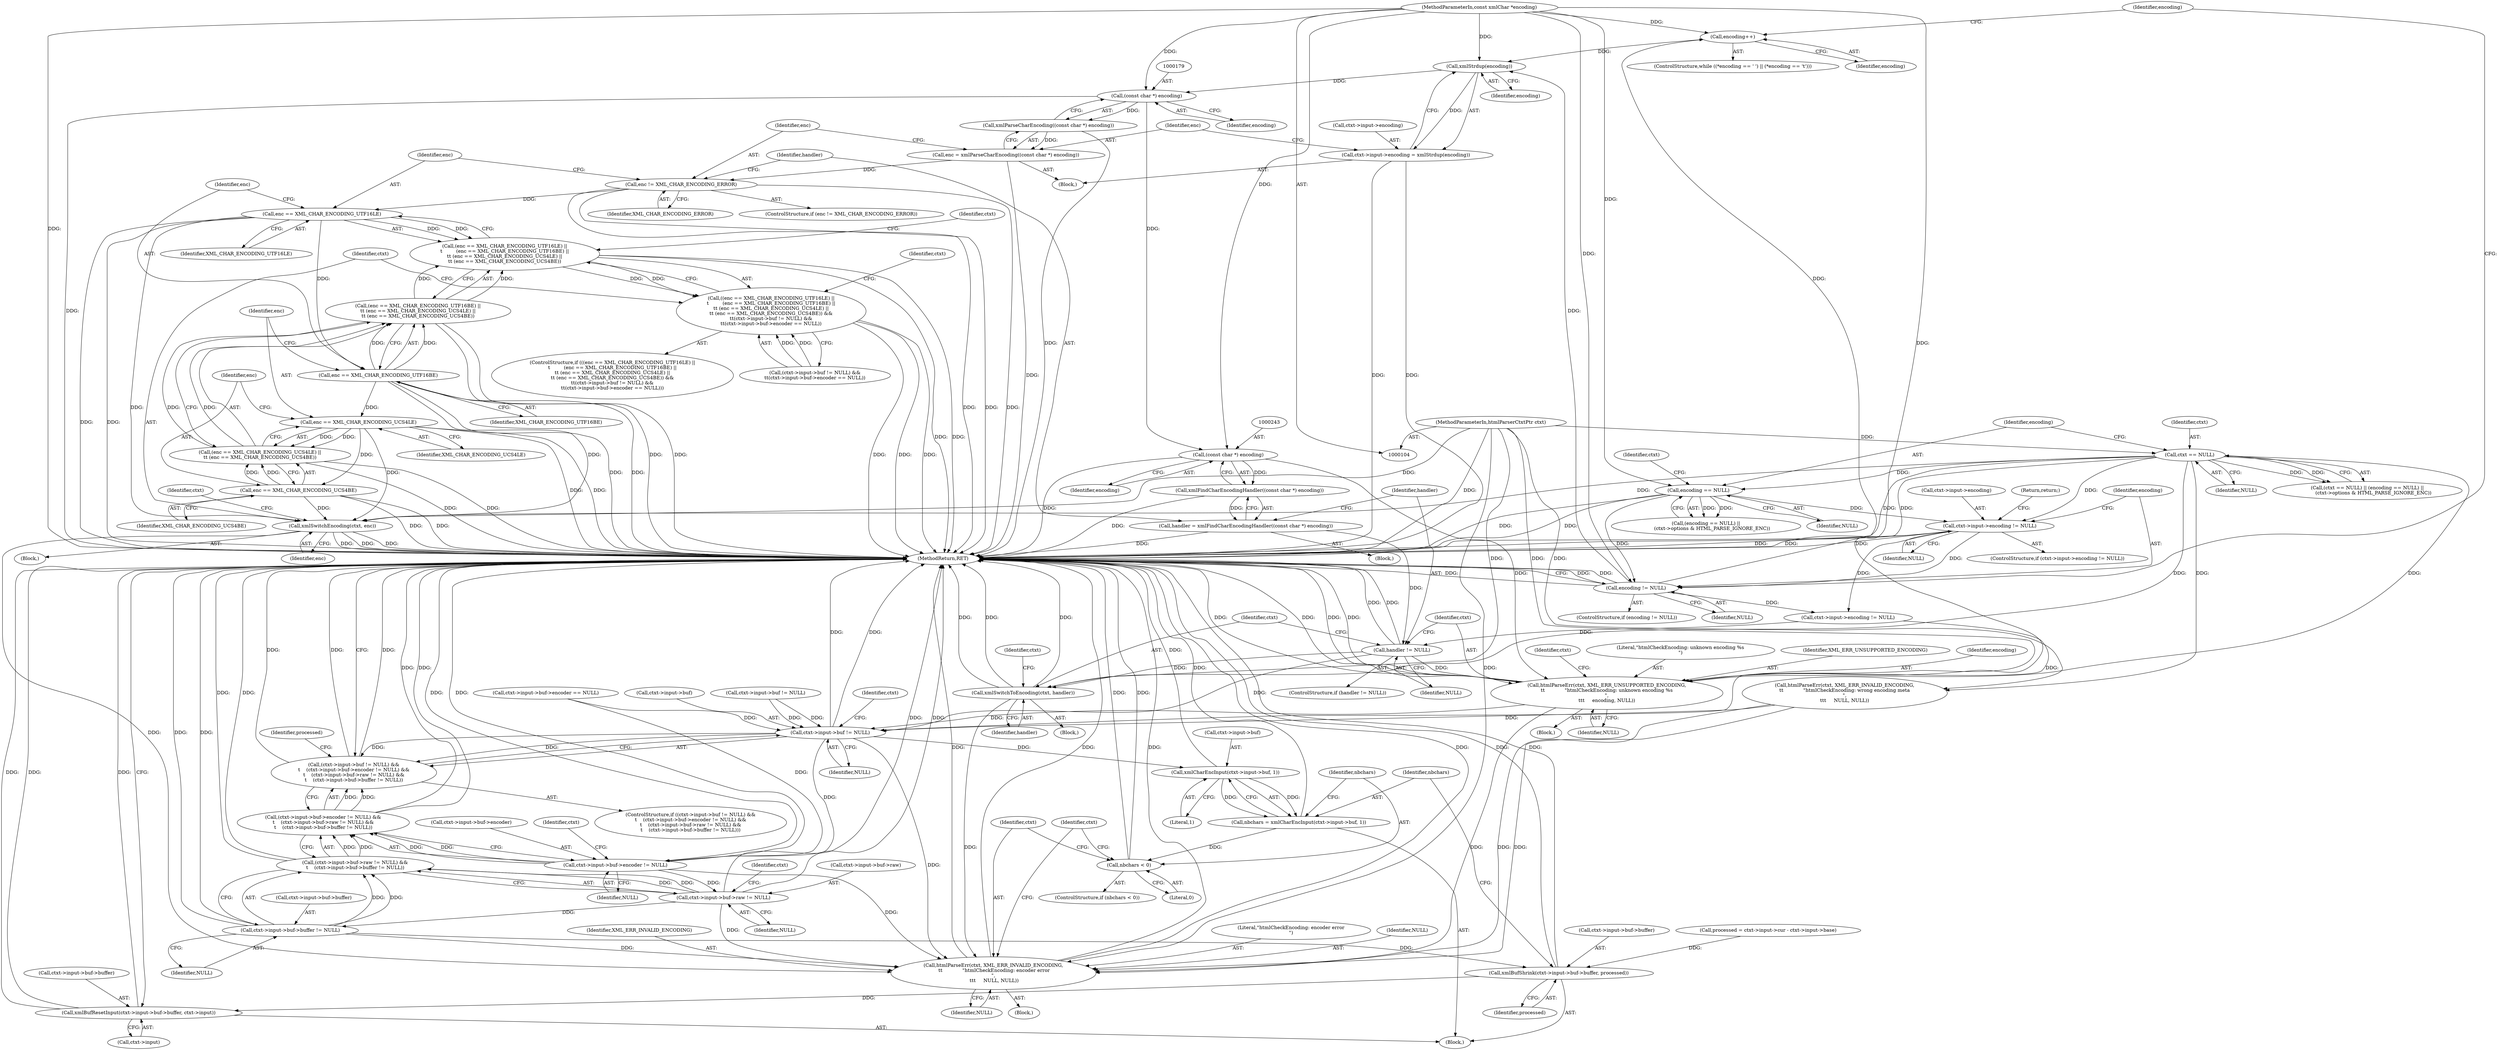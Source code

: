 digraph "1_Chrome_ee86799b2b90cd65e31a42e65fef44c58691285d@pointer" {
"1000149" [label="(Call,encoding++)"];
"1000133" [label="(Call,encoding != NULL)"];
"1000114" [label="(Call,encoding == NULL)"];
"1000106" [label="(MethodParameterIn,const xmlChar *encoding)"];
"1000110" [label="(Call,ctxt == NULL)"];
"1000105" [label="(MethodParameterIn,htmlParserCtxtPtr ctxt)"];
"1000124" [label="(Call,ctxt->input->encoding != NULL)"];
"1000173" [label="(Call,xmlStrdup(encoding))"];
"1000167" [label="(Call,ctxt->input->encoding = xmlStrdup(encoding))"];
"1000178" [label="(Call,(const char *) encoding)"];
"1000177" [label="(Call,xmlParseCharEncoding((const char *) encoding))"];
"1000175" [label="(Call,enc = xmlParseCharEncoding((const char *) encoding))"];
"1000182" [label="(Call,enc != XML_CHAR_ENCODING_ERROR)"];
"1000189" [label="(Call,enc == XML_CHAR_ENCODING_UTF16LE)"];
"1000188" [label="(Call,(enc == XML_CHAR_ENCODING_UTF16LE) ||\n\t         (enc == XML_CHAR_ENCODING_UTF16BE) ||\n\t\t (enc == XML_CHAR_ENCODING_UCS4LE) ||\n\t\t (enc == XML_CHAR_ENCODING_UCS4BE))"];
"1000187" [label="(Call,((enc == XML_CHAR_ENCODING_UTF16LE) ||\n\t         (enc == XML_CHAR_ENCODING_UTF16BE) ||\n\t\t (enc == XML_CHAR_ENCODING_UCS4LE) ||\n\t\t (enc == XML_CHAR_ENCODING_UCS4BE)) &&\n\t\t(ctxt->input->buf != NULL) &&\n\t\t(ctxt->input->buf->encoder == NULL))"];
"1000193" [label="(Call,enc == XML_CHAR_ENCODING_UTF16BE)"];
"1000192" [label="(Call,(enc == XML_CHAR_ENCODING_UTF16BE) ||\n\t\t (enc == XML_CHAR_ENCODING_UCS4LE) ||\n\t\t (enc == XML_CHAR_ENCODING_UCS4BE))"];
"1000197" [label="(Call,enc == XML_CHAR_ENCODING_UCS4LE)"];
"1000196" [label="(Call,(enc == XML_CHAR_ENCODING_UCS4LE) ||\n\t\t (enc == XML_CHAR_ENCODING_UCS4BE))"];
"1000200" [label="(Call,enc == XML_CHAR_ENCODING_UCS4BE)"];
"1000229" [label="(Call,xmlSwitchEncoding(ctxt, enc))"];
"1000343" [label="(Call,htmlParseErr(ctxt, XML_ERR_INVALID_ENCODING,\n \t\t             \"htmlCheckEncoding: encoder error\n\",\n \t\t\t     NULL, NULL))"];
"1000242" [label="(Call,(const char *) encoding)"];
"1000241" [label="(Call,xmlFindCharEncodingHandler((const char *) encoding))"];
"1000239" [label="(Call,handler = xmlFindCharEncodingHandler((const char *) encoding))"];
"1000246" [label="(Call,handler != NULL)"];
"1000250" [label="(Call,xmlSwitchToEncoding(ctxt, handler))"];
"1000260" [label="(Call,htmlParseErr(ctxt, XML_ERR_UNSUPPORTED_ENCODING,\n\t\t             \"htmlCheckEncoding: unknown encoding %s\n\",\n\t\t\t     encoding, NULL))"];
"1000268" [label="(Call,ctxt->input->buf != NULL)"];
"1000267" [label="(Call,(ctxt->input->buf != NULL) &&\n\t    (ctxt->input->buf->encoder != NULL) &&\n\t    (ctxt->input->buf->raw != NULL) &&\n\t    (ctxt->input->buf->buffer != NULL))"];
"1000276" [label="(Call,ctxt->input->buf->encoder != NULL)"];
"1000275" [label="(Call,(ctxt->input->buf->encoder != NULL) &&\n\t    (ctxt->input->buf->raw != NULL) &&\n\t    (ctxt->input->buf->buffer != NULL))"];
"1000286" [label="(Call,ctxt->input->buf->raw != NULL)"];
"1000285" [label="(Call,(ctxt->input->buf->raw != NULL) &&\n\t    (ctxt->input->buf->buffer != NULL))"];
"1000295" [label="(Call,ctxt->input->buf->buffer != NULL)"];
"1000320" [label="(Call,xmlBufShrink(ctxt->input->buf->buffer, processed))"];
"1000349" [label="(Call,xmlBufResetInput(ctxt->input->buf->buffer, ctxt->input))"];
"1000331" [label="(Call,xmlCharEncInput(ctxt->input->buf, 1))"];
"1000329" [label="(Call,nbchars = xmlCharEncInput(ctxt->input->buf, 1))"];
"1000339" [label="(Call,nbchars < 0)"];
"1000360" [label="(MethodReturn,RET)"];
"1000249" [label="(Block,)"];
"1000339" [label="(Call,nbchars < 0)"];
"1000242" [label="(Call,(const char *) encoding)"];
"1000332" [label="(Call,ctxt->input->buf)"];
"1000193" [label="(Call,enc == XML_CHAR_ENCODING_UTF16BE)"];
"1000183" [label="(Identifier,enc)"];
"1000186" [label="(ControlStructure,if (((enc == XML_CHAR_ENCODING_UTF16LE) ||\n\t         (enc == XML_CHAR_ENCODING_UTF16BE) ||\n\t\t (enc == XML_CHAR_ENCODING_UCS4LE) ||\n\t\t (enc == XML_CHAR_ENCODING_UCS4BE)) &&\n\t\t(ctxt->input->buf != NULL) &&\n\t\t(ctxt->input->buf->encoder == NULL)))"];
"1000285" [label="(Call,(ctxt->input->buf->raw != NULL) &&\n\t    (ctxt->input->buf->buffer != NULL))"];
"1000265" [label="(Identifier,NULL)"];
"1000287" [label="(Call,ctxt->input->buf->raw)"];
"1000330" [label="(Identifier,nbchars)"];
"1000234" [label="(Identifier,ctxt)"];
"1000150" [label="(Identifier,encoding)"];
"1000295" [label="(Call,ctxt->input->buf->buffer != NULL)"];
"1000271" [label="(Identifier,ctxt)"];
"1000346" [label="(Literal,\"htmlCheckEncoding: encoder error\n\")"];
"1000181" [label="(ControlStructure,if (enc != XML_CHAR_ENCODING_ERROR))"];
"1000134" [label="(Identifier,encoding)"];
"1000116" [label="(Identifier,NULL)"];
"1000331" [label="(Call,xmlCharEncInput(ctxt->input->buf, 1))"];
"1000294" [label="(Identifier,NULL)"];
"1000190" [label="(Identifier,enc)"];
"1000194" [label="(Identifier,enc)"];
"1000343" [label="(Call,htmlParseErr(ctxt, XML_ERR_INVALID_ENCODING,\n \t\t             \"htmlCheckEncoding: encoder error\n\",\n \t\t\t     NULL, NULL))"];
"1000255" [label="(Identifier,ctxt)"];
"1000276" [label="(Call,ctxt->input->buf->encoder != NULL)"];
"1000263" [label="(Literal,\"htmlCheckEncoding: unknown encoding %s\n\")"];
"1000188" [label="(Call,(enc == XML_CHAR_ENCODING_UTF16LE) ||\n\t         (enc == XML_CHAR_ENCODING_UTF16BE) ||\n\t\t (enc == XML_CHAR_ENCODING_UCS4LE) ||\n\t\t (enc == XML_CHAR_ENCODING_UCS4BE))"];
"1000112" [label="(Identifier,NULL)"];
"1000341" [label="(Literal,0)"];
"1000207" [label="(Identifier,ctxt)"];
"1000251" [label="(Identifier,ctxt)"];
"1000260" [label="(Call,htmlParseErr(ctxt, XML_ERR_UNSUPPORTED_ENCODING,\n\t\t             \"htmlCheckEncoding: unknown encoding %s\n\",\n\t\t\t     encoding, NULL))"];
"1000202" [label="(Identifier,XML_CHAR_ENCODING_UCS4BE)"];
"1000133" [label="(Call,encoding != NULL)"];
"1000201" [label="(Identifier,enc)"];
"1000139" [label="(ControlStructure,while ((*encoding == ' ') || (*encoding == '\t')))"];
"1000347" [label="(Identifier,NULL)"];
"1000130" [label="(Identifier,NULL)"];
"1000192" [label="(Call,(enc == XML_CHAR_ENCODING_UTF16BE) ||\n\t\t (enc == XML_CHAR_ENCODING_UCS4LE) ||\n\t\t (enc == XML_CHAR_ENCODING_UCS4BE))"];
"1000286" [label="(Call,ctxt->input->buf->raw != NULL)"];
"1000277" [label="(Call,ctxt->input->buf->encoder)"];
"1000240" [label="(Identifier,handler)"];
"1000119" [label="(Identifier,ctxt)"];
"1000189" [label="(Call,enc == XML_CHAR_ENCODING_UTF16LE)"];
"1000222" [label="(Identifier,ctxt)"];
"1000284" [label="(Identifier,NULL)"];
"1000296" [label="(Call,ctxt->input->buf->buffer)"];
"1000175" [label="(Call,enc = xmlParseCharEncoding((const char *) encoding))"];
"1000338" [label="(ControlStructure,if (nbchars < 0))"];
"1000168" [label="(Call,ctxt->input->encoding)"];
"1000245" [label="(ControlStructure,if (handler != NULL))"];
"1000269" [label="(Call,ctxt->input->buf)"];
"1000261" [label="(Identifier,ctxt)"];
"1000230" [label="(Identifier,ctxt)"];
"1000252" [label="(Identifier,handler)"];
"1000196" [label="(Call,(enc == XML_CHAR_ENCODING_UCS4LE) ||\n\t\t (enc == XML_CHAR_ENCODING_UCS4BE))"];
"1000229" [label="(Call,xmlSwitchEncoding(ctxt, enc))"];
"1000109" [label="(Call,(ctxt == NULL) || (encoding == NULL) ||\n        (ctxt->options & HTML_PARSE_IGNORE_ENC))"];
"1000211" [label="(Call,ctxt->input->buf->encoder == NULL)"];
"1000349" [label="(Call,xmlBufResetInput(ctxt->input->buf->buffer, ctxt->input))"];
"1000173" [label="(Call,xmlStrdup(encoding))"];
"1000110" [label="(Call,ctxt == NULL)"];
"1000262" [label="(Identifier,XML_ERR_UNSUPPORTED_ENCODING)"];
"1000182" [label="(Call,enc != XML_CHAR_ENCODING_ERROR)"];
"1000290" [label="(Identifier,ctxt)"];
"1000187" [label="(Call,((enc == XML_CHAR_ENCODING_UTF16LE) ||\n\t         (enc == XML_CHAR_ENCODING_UTF16BE) ||\n\t\t (enc == XML_CHAR_ENCODING_UCS4LE) ||\n\t\t (enc == XML_CHAR_ENCODING_UCS4BE)) &&\n\t\t(ctxt->input->buf != NULL) &&\n\t\t(ctxt->input->buf->encoder == NULL))"];
"1000105" [label="(MethodParameterIn,htmlParserCtxtPtr ctxt)"];
"1000123" [label="(ControlStructure,if (ctxt->input->encoding != NULL))"];
"1000113" [label="(Call,(encoding == NULL) ||\n        (ctxt->options & HTML_PARSE_IGNORE_ENC))"];
"1000131" [label="(Return,return;)"];
"1000344" [label="(Identifier,ctxt)"];
"1000241" [label="(Call,xmlFindCharEncodingHandler((const char *) encoding))"];
"1000340" [label="(Identifier,nbchars)"];
"1000350" [label="(Call,ctxt->input->buf->buffer)"];
"1000303" [label="(Identifier,NULL)"];
"1000221" [label="(Call,htmlParseErr(ctxt, XML_ERR_INVALID_ENCODING,\n\t\t             \"htmlCheckEncoding: wrong encoding meta\n\",\n\t\t\t     NULL, NULL))"];
"1000342" [label="(Block,)"];
"1000199" [label="(Identifier,XML_CHAR_ENCODING_UCS4LE)"];
"1000247" [label="(Identifier,handler)"];
"1000204" [label="(Call,ctxt->input->buf != NULL)"];
"1000124" [label="(Call,ctxt->input->encoding != NULL)"];
"1000136" [label="(Block,)"];
"1000143" [label="(Identifier,encoding)"];
"1000177" [label="(Call,xmlParseCharEncoding((const char *) encoding))"];
"1000167" [label="(Call,ctxt->input->encoding = xmlStrdup(encoding))"];
"1000184" [label="(Identifier,XML_CHAR_ENCODING_ERROR)"];
"1000357" [label="(Call,ctxt->input)"];
"1000111" [label="(Identifier,ctxt)"];
"1000195" [label="(Identifier,XML_CHAR_ENCODING_UTF16BE)"];
"1000174" [label="(Identifier,encoding)"];
"1000308" [label="(Identifier,processed)"];
"1000106" [label="(MethodParameterIn,const xmlChar *encoding)"];
"1000267" [label="(Call,(ctxt->input->buf != NULL) &&\n\t    (ctxt->input->buf->encoder != NULL) &&\n\t    (ctxt->input->buf->raw != NULL) &&\n\t    (ctxt->input->buf->buffer != NULL))"];
"1000274" [label="(Identifier,NULL)"];
"1000238" [label="(Block,)"];
"1000191" [label="(Identifier,XML_CHAR_ENCODING_UTF16LE)"];
"1000149" [label="(Call,encoding++)"];
"1000246" [label="(Call,handler != NULL)"];
"1000239" [label="(Call,handler = xmlFindCharEncodingHandler((const char *) encoding))"];
"1000264" [label="(Identifier,encoding)"];
"1000280" [label="(Identifier,ctxt)"];
"1000266" [label="(ControlStructure,if ((ctxt->input->buf != NULL) &&\n\t    (ctxt->input->buf->encoder != NULL) &&\n\t    (ctxt->input->buf->raw != NULL) &&\n\t    (ctxt->input->buf->buffer != NULL)))"];
"1000228" [label="(Block,)"];
"1000268" [label="(Call,ctxt->input->buf != NULL)"];
"1000203" [label="(Call,(ctxt->input->buf != NULL) &&\n\t\t(ctxt->input->buf->encoder == NULL))"];
"1000115" [label="(Identifier,encoding)"];
"1000348" [label="(Identifier,NULL)"];
"1000329" [label="(Call,nbchars = xmlCharEncInput(ctxt->input->buf, 1))"];
"1000353" [label="(Identifier,ctxt)"];
"1000304" [label="(Block,)"];
"1000244" [label="(Identifier,encoding)"];
"1000320" [label="(Call,xmlBufShrink(ctxt->input->buf->buffer, processed))"];
"1000197" [label="(Call,enc == XML_CHAR_ENCODING_UCS4LE)"];
"1000248" [label="(Identifier,NULL)"];
"1000250" [label="(Call,xmlSwitchToEncoding(ctxt, handler))"];
"1000176" [label="(Identifier,enc)"];
"1000275" [label="(Call,(ctxt->input->buf->encoder != NULL) &&\n\t    (ctxt->input->buf->raw != NULL) &&\n\t    (ctxt->input->buf->buffer != NULL))"];
"1000152" [label="(Call,ctxt->input->encoding != NULL)"];
"1000114" [label="(Call,encoding == NULL)"];
"1000299" [label="(Identifier,ctxt)"];
"1000180" [label="(Identifier,encoding)"];
"1000321" [label="(Call,ctxt->input->buf->buffer)"];
"1000125" [label="(Call,ctxt->input->encoding)"];
"1000198" [label="(Identifier,enc)"];
"1000132" [label="(ControlStructure,if (encoding != NULL))"];
"1000135" [label="(Identifier,NULL)"];
"1000178" [label="(Call,(const char *) encoding)"];
"1000259" [label="(Block,)"];
"1000307" [label="(Call,processed = ctxt->input->cur - ctxt->input->base)"];
"1000328" [label="(Identifier,processed)"];
"1000231" [label="(Identifier,enc)"];
"1000337" [label="(Literal,1)"];
"1000200" [label="(Call,enc == XML_CHAR_ENCODING_UCS4BE)"];
"1000345" [label="(Identifier,XML_ERR_INVALID_ENCODING)"];
"1000149" -> "1000139"  [label="AST: "];
"1000149" -> "1000150"  [label="CFG: "];
"1000150" -> "1000149"  [label="AST: "];
"1000143" -> "1000149"  [label="CFG: "];
"1000133" -> "1000149"  [label="DDG: "];
"1000106" -> "1000149"  [label="DDG: "];
"1000149" -> "1000173"  [label="DDG: "];
"1000133" -> "1000132"  [label="AST: "];
"1000133" -> "1000135"  [label="CFG: "];
"1000134" -> "1000133"  [label="AST: "];
"1000135" -> "1000133"  [label="AST: "];
"1000143" -> "1000133"  [label="CFG: "];
"1000360" -> "1000133"  [label="CFG: "];
"1000133" -> "1000360"  [label="DDG: "];
"1000133" -> "1000360"  [label="DDG: "];
"1000133" -> "1000360"  [label="DDG: "];
"1000114" -> "1000133"  [label="DDG: "];
"1000106" -> "1000133"  [label="DDG: "];
"1000124" -> "1000133"  [label="DDG: "];
"1000133" -> "1000152"  [label="DDG: "];
"1000133" -> "1000173"  [label="DDG: "];
"1000114" -> "1000113"  [label="AST: "];
"1000114" -> "1000116"  [label="CFG: "];
"1000115" -> "1000114"  [label="AST: "];
"1000116" -> "1000114"  [label="AST: "];
"1000119" -> "1000114"  [label="CFG: "];
"1000113" -> "1000114"  [label="CFG: "];
"1000114" -> "1000360"  [label="DDG: "];
"1000114" -> "1000360"  [label="DDG: "];
"1000114" -> "1000113"  [label="DDG: "];
"1000114" -> "1000113"  [label="DDG: "];
"1000106" -> "1000114"  [label="DDG: "];
"1000110" -> "1000114"  [label="DDG: "];
"1000114" -> "1000124"  [label="DDG: "];
"1000106" -> "1000104"  [label="AST: "];
"1000106" -> "1000360"  [label="DDG: "];
"1000106" -> "1000173"  [label="DDG: "];
"1000106" -> "1000178"  [label="DDG: "];
"1000106" -> "1000242"  [label="DDG: "];
"1000106" -> "1000260"  [label="DDG: "];
"1000110" -> "1000109"  [label="AST: "];
"1000110" -> "1000112"  [label="CFG: "];
"1000111" -> "1000110"  [label="AST: "];
"1000112" -> "1000110"  [label="AST: "];
"1000115" -> "1000110"  [label="CFG: "];
"1000109" -> "1000110"  [label="CFG: "];
"1000110" -> "1000360"  [label="DDG: "];
"1000110" -> "1000360"  [label="DDG: "];
"1000110" -> "1000109"  [label="DDG: "];
"1000110" -> "1000109"  [label="DDG: "];
"1000105" -> "1000110"  [label="DDG: "];
"1000110" -> "1000124"  [label="DDG: "];
"1000110" -> "1000221"  [label="DDG: "];
"1000110" -> "1000229"  [label="DDG: "];
"1000110" -> "1000250"  [label="DDG: "];
"1000110" -> "1000260"  [label="DDG: "];
"1000105" -> "1000104"  [label="AST: "];
"1000105" -> "1000360"  [label="DDG: "];
"1000105" -> "1000221"  [label="DDG: "];
"1000105" -> "1000229"  [label="DDG: "];
"1000105" -> "1000250"  [label="DDG: "];
"1000105" -> "1000260"  [label="DDG: "];
"1000105" -> "1000343"  [label="DDG: "];
"1000124" -> "1000123"  [label="AST: "];
"1000124" -> "1000130"  [label="CFG: "];
"1000125" -> "1000124"  [label="AST: "];
"1000130" -> "1000124"  [label="AST: "];
"1000131" -> "1000124"  [label="CFG: "];
"1000134" -> "1000124"  [label="CFG: "];
"1000124" -> "1000360"  [label="DDG: "];
"1000124" -> "1000360"  [label="DDG: "];
"1000124" -> "1000360"  [label="DDG: "];
"1000124" -> "1000152"  [label="DDG: "];
"1000173" -> "1000167"  [label="AST: "];
"1000173" -> "1000174"  [label="CFG: "];
"1000174" -> "1000173"  [label="AST: "];
"1000167" -> "1000173"  [label="CFG: "];
"1000173" -> "1000167"  [label="DDG: "];
"1000173" -> "1000178"  [label="DDG: "];
"1000167" -> "1000136"  [label="AST: "];
"1000168" -> "1000167"  [label="AST: "];
"1000176" -> "1000167"  [label="CFG: "];
"1000167" -> "1000360"  [label="DDG: "];
"1000167" -> "1000360"  [label="DDG: "];
"1000178" -> "1000177"  [label="AST: "];
"1000178" -> "1000180"  [label="CFG: "];
"1000179" -> "1000178"  [label="AST: "];
"1000180" -> "1000178"  [label="AST: "];
"1000177" -> "1000178"  [label="CFG: "];
"1000178" -> "1000360"  [label="DDG: "];
"1000178" -> "1000177"  [label="DDG: "];
"1000178" -> "1000242"  [label="DDG: "];
"1000177" -> "1000175"  [label="AST: "];
"1000175" -> "1000177"  [label="CFG: "];
"1000177" -> "1000360"  [label="DDG: "];
"1000177" -> "1000175"  [label="DDG: "];
"1000175" -> "1000136"  [label="AST: "];
"1000176" -> "1000175"  [label="AST: "];
"1000183" -> "1000175"  [label="CFG: "];
"1000175" -> "1000360"  [label="DDG: "];
"1000175" -> "1000182"  [label="DDG: "];
"1000182" -> "1000181"  [label="AST: "];
"1000182" -> "1000184"  [label="CFG: "];
"1000183" -> "1000182"  [label="AST: "];
"1000184" -> "1000182"  [label="AST: "];
"1000190" -> "1000182"  [label="CFG: "];
"1000240" -> "1000182"  [label="CFG: "];
"1000182" -> "1000360"  [label="DDG: "];
"1000182" -> "1000360"  [label="DDG: "];
"1000182" -> "1000360"  [label="DDG: "];
"1000182" -> "1000189"  [label="DDG: "];
"1000189" -> "1000188"  [label="AST: "];
"1000189" -> "1000191"  [label="CFG: "];
"1000190" -> "1000189"  [label="AST: "];
"1000191" -> "1000189"  [label="AST: "];
"1000194" -> "1000189"  [label="CFG: "];
"1000188" -> "1000189"  [label="CFG: "];
"1000189" -> "1000360"  [label="DDG: "];
"1000189" -> "1000360"  [label="DDG: "];
"1000189" -> "1000188"  [label="DDG: "];
"1000189" -> "1000188"  [label="DDG: "];
"1000189" -> "1000193"  [label="DDG: "];
"1000189" -> "1000229"  [label="DDG: "];
"1000188" -> "1000187"  [label="AST: "];
"1000188" -> "1000192"  [label="CFG: "];
"1000192" -> "1000188"  [label="AST: "];
"1000207" -> "1000188"  [label="CFG: "];
"1000187" -> "1000188"  [label="CFG: "];
"1000188" -> "1000360"  [label="DDG: "];
"1000188" -> "1000360"  [label="DDG: "];
"1000188" -> "1000187"  [label="DDG: "];
"1000188" -> "1000187"  [label="DDG: "];
"1000192" -> "1000188"  [label="DDG: "];
"1000192" -> "1000188"  [label="DDG: "];
"1000187" -> "1000186"  [label="AST: "];
"1000187" -> "1000203"  [label="CFG: "];
"1000203" -> "1000187"  [label="AST: "];
"1000222" -> "1000187"  [label="CFG: "];
"1000230" -> "1000187"  [label="CFG: "];
"1000187" -> "1000360"  [label="DDG: "];
"1000187" -> "1000360"  [label="DDG: "];
"1000187" -> "1000360"  [label="DDG: "];
"1000203" -> "1000187"  [label="DDG: "];
"1000203" -> "1000187"  [label="DDG: "];
"1000193" -> "1000192"  [label="AST: "];
"1000193" -> "1000195"  [label="CFG: "];
"1000194" -> "1000193"  [label="AST: "];
"1000195" -> "1000193"  [label="AST: "];
"1000198" -> "1000193"  [label="CFG: "];
"1000192" -> "1000193"  [label="CFG: "];
"1000193" -> "1000360"  [label="DDG: "];
"1000193" -> "1000360"  [label="DDG: "];
"1000193" -> "1000192"  [label="DDG: "];
"1000193" -> "1000192"  [label="DDG: "];
"1000193" -> "1000197"  [label="DDG: "];
"1000193" -> "1000229"  [label="DDG: "];
"1000192" -> "1000196"  [label="CFG: "];
"1000196" -> "1000192"  [label="AST: "];
"1000192" -> "1000360"  [label="DDG: "];
"1000192" -> "1000360"  [label="DDG: "];
"1000196" -> "1000192"  [label="DDG: "];
"1000196" -> "1000192"  [label="DDG: "];
"1000197" -> "1000196"  [label="AST: "];
"1000197" -> "1000199"  [label="CFG: "];
"1000198" -> "1000197"  [label="AST: "];
"1000199" -> "1000197"  [label="AST: "];
"1000201" -> "1000197"  [label="CFG: "];
"1000196" -> "1000197"  [label="CFG: "];
"1000197" -> "1000360"  [label="DDG: "];
"1000197" -> "1000360"  [label="DDG: "];
"1000197" -> "1000196"  [label="DDG: "];
"1000197" -> "1000196"  [label="DDG: "];
"1000197" -> "1000200"  [label="DDG: "];
"1000197" -> "1000229"  [label="DDG: "];
"1000196" -> "1000200"  [label="CFG: "];
"1000200" -> "1000196"  [label="AST: "];
"1000196" -> "1000360"  [label="DDG: "];
"1000196" -> "1000360"  [label="DDG: "];
"1000200" -> "1000196"  [label="DDG: "];
"1000200" -> "1000196"  [label="DDG: "];
"1000200" -> "1000202"  [label="CFG: "];
"1000201" -> "1000200"  [label="AST: "];
"1000202" -> "1000200"  [label="AST: "];
"1000200" -> "1000360"  [label="DDG: "];
"1000200" -> "1000360"  [label="DDG: "];
"1000200" -> "1000229"  [label="DDG: "];
"1000229" -> "1000228"  [label="AST: "];
"1000229" -> "1000231"  [label="CFG: "];
"1000230" -> "1000229"  [label="AST: "];
"1000231" -> "1000229"  [label="AST: "];
"1000234" -> "1000229"  [label="CFG: "];
"1000229" -> "1000360"  [label="DDG: "];
"1000229" -> "1000360"  [label="DDG: "];
"1000229" -> "1000360"  [label="DDG: "];
"1000229" -> "1000343"  [label="DDG: "];
"1000343" -> "1000342"  [label="AST: "];
"1000343" -> "1000348"  [label="CFG: "];
"1000344" -> "1000343"  [label="AST: "];
"1000345" -> "1000343"  [label="AST: "];
"1000346" -> "1000343"  [label="AST: "];
"1000347" -> "1000343"  [label="AST: "];
"1000348" -> "1000343"  [label="AST: "];
"1000353" -> "1000343"  [label="CFG: "];
"1000343" -> "1000360"  [label="DDG: "];
"1000343" -> "1000360"  [label="DDG: "];
"1000343" -> "1000360"  [label="DDG: "];
"1000343" -> "1000360"  [label="DDG: "];
"1000250" -> "1000343"  [label="DDG: "];
"1000221" -> "1000343"  [label="DDG: "];
"1000221" -> "1000343"  [label="DDG: "];
"1000260" -> "1000343"  [label="DDG: "];
"1000295" -> "1000343"  [label="DDG: "];
"1000268" -> "1000343"  [label="DDG: "];
"1000276" -> "1000343"  [label="DDG: "];
"1000286" -> "1000343"  [label="DDG: "];
"1000242" -> "1000241"  [label="AST: "];
"1000242" -> "1000244"  [label="CFG: "];
"1000243" -> "1000242"  [label="AST: "];
"1000244" -> "1000242"  [label="AST: "];
"1000241" -> "1000242"  [label="CFG: "];
"1000242" -> "1000360"  [label="DDG: "];
"1000242" -> "1000241"  [label="DDG: "];
"1000242" -> "1000260"  [label="DDG: "];
"1000241" -> "1000239"  [label="AST: "];
"1000239" -> "1000241"  [label="CFG: "];
"1000241" -> "1000360"  [label="DDG: "];
"1000241" -> "1000239"  [label="DDG: "];
"1000239" -> "1000238"  [label="AST: "];
"1000240" -> "1000239"  [label="AST: "];
"1000247" -> "1000239"  [label="CFG: "];
"1000239" -> "1000360"  [label="DDG: "];
"1000239" -> "1000246"  [label="DDG: "];
"1000246" -> "1000245"  [label="AST: "];
"1000246" -> "1000248"  [label="CFG: "];
"1000247" -> "1000246"  [label="AST: "];
"1000248" -> "1000246"  [label="AST: "];
"1000251" -> "1000246"  [label="CFG: "];
"1000261" -> "1000246"  [label="CFG: "];
"1000246" -> "1000360"  [label="DDG: "];
"1000246" -> "1000360"  [label="DDG: "];
"1000152" -> "1000246"  [label="DDG: "];
"1000246" -> "1000250"  [label="DDG: "];
"1000246" -> "1000260"  [label="DDG: "];
"1000246" -> "1000268"  [label="DDG: "];
"1000250" -> "1000249"  [label="AST: "];
"1000250" -> "1000252"  [label="CFG: "];
"1000251" -> "1000250"  [label="AST: "];
"1000252" -> "1000250"  [label="AST: "];
"1000255" -> "1000250"  [label="CFG: "];
"1000250" -> "1000360"  [label="DDG: "];
"1000250" -> "1000360"  [label="DDG: "];
"1000250" -> "1000360"  [label="DDG: "];
"1000260" -> "1000259"  [label="AST: "];
"1000260" -> "1000265"  [label="CFG: "];
"1000261" -> "1000260"  [label="AST: "];
"1000262" -> "1000260"  [label="AST: "];
"1000263" -> "1000260"  [label="AST: "];
"1000264" -> "1000260"  [label="AST: "];
"1000265" -> "1000260"  [label="AST: "];
"1000271" -> "1000260"  [label="CFG: "];
"1000260" -> "1000360"  [label="DDG: "];
"1000260" -> "1000360"  [label="DDG: "];
"1000260" -> "1000360"  [label="DDG: "];
"1000260" -> "1000360"  [label="DDG: "];
"1000260" -> "1000268"  [label="DDG: "];
"1000268" -> "1000267"  [label="AST: "];
"1000268" -> "1000274"  [label="CFG: "];
"1000269" -> "1000268"  [label="AST: "];
"1000274" -> "1000268"  [label="AST: "];
"1000280" -> "1000268"  [label="CFG: "];
"1000267" -> "1000268"  [label="CFG: "];
"1000268" -> "1000360"  [label="DDG: "];
"1000268" -> "1000360"  [label="DDG: "];
"1000268" -> "1000267"  [label="DDG: "];
"1000268" -> "1000267"  [label="DDG: "];
"1000204" -> "1000268"  [label="DDG: "];
"1000204" -> "1000268"  [label="DDG: "];
"1000221" -> "1000268"  [label="DDG: "];
"1000152" -> "1000268"  [label="DDG: "];
"1000211" -> "1000268"  [label="DDG: "];
"1000268" -> "1000276"  [label="DDG: "];
"1000268" -> "1000331"  [label="DDG: "];
"1000267" -> "1000266"  [label="AST: "];
"1000267" -> "1000275"  [label="CFG: "];
"1000275" -> "1000267"  [label="AST: "];
"1000308" -> "1000267"  [label="CFG: "];
"1000360" -> "1000267"  [label="CFG: "];
"1000267" -> "1000360"  [label="DDG: "];
"1000267" -> "1000360"  [label="DDG: "];
"1000267" -> "1000360"  [label="DDG: "];
"1000275" -> "1000267"  [label="DDG: "];
"1000275" -> "1000267"  [label="DDG: "];
"1000276" -> "1000275"  [label="AST: "];
"1000276" -> "1000284"  [label="CFG: "];
"1000277" -> "1000276"  [label="AST: "];
"1000284" -> "1000276"  [label="AST: "];
"1000290" -> "1000276"  [label="CFG: "];
"1000275" -> "1000276"  [label="CFG: "];
"1000276" -> "1000360"  [label="DDG: "];
"1000276" -> "1000360"  [label="DDG: "];
"1000276" -> "1000275"  [label="DDG: "];
"1000276" -> "1000275"  [label="DDG: "];
"1000211" -> "1000276"  [label="DDG: "];
"1000276" -> "1000286"  [label="DDG: "];
"1000275" -> "1000285"  [label="CFG: "];
"1000285" -> "1000275"  [label="AST: "];
"1000275" -> "1000360"  [label="DDG: "];
"1000275" -> "1000360"  [label="DDG: "];
"1000285" -> "1000275"  [label="DDG: "];
"1000285" -> "1000275"  [label="DDG: "];
"1000286" -> "1000285"  [label="AST: "];
"1000286" -> "1000294"  [label="CFG: "];
"1000287" -> "1000286"  [label="AST: "];
"1000294" -> "1000286"  [label="AST: "];
"1000299" -> "1000286"  [label="CFG: "];
"1000285" -> "1000286"  [label="CFG: "];
"1000286" -> "1000360"  [label="DDG: "];
"1000286" -> "1000360"  [label="DDG: "];
"1000286" -> "1000285"  [label="DDG: "];
"1000286" -> "1000285"  [label="DDG: "];
"1000286" -> "1000295"  [label="DDG: "];
"1000285" -> "1000295"  [label="CFG: "];
"1000295" -> "1000285"  [label="AST: "];
"1000285" -> "1000360"  [label="DDG: "];
"1000285" -> "1000360"  [label="DDG: "];
"1000295" -> "1000285"  [label="DDG: "];
"1000295" -> "1000285"  [label="DDG: "];
"1000295" -> "1000303"  [label="CFG: "];
"1000296" -> "1000295"  [label="AST: "];
"1000303" -> "1000295"  [label="AST: "];
"1000295" -> "1000360"  [label="DDG: "];
"1000295" -> "1000360"  [label="DDG: "];
"1000295" -> "1000320"  [label="DDG: "];
"1000320" -> "1000304"  [label="AST: "];
"1000320" -> "1000328"  [label="CFG: "];
"1000321" -> "1000320"  [label="AST: "];
"1000328" -> "1000320"  [label="AST: "];
"1000330" -> "1000320"  [label="CFG: "];
"1000320" -> "1000360"  [label="DDG: "];
"1000320" -> "1000360"  [label="DDG: "];
"1000307" -> "1000320"  [label="DDG: "];
"1000320" -> "1000349"  [label="DDG: "];
"1000349" -> "1000304"  [label="AST: "];
"1000349" -> "1000357"  [label="CFG: "];
"1000350" -> "1000349"  [label="AST: "];
"1000357" -> "1000349"  [label="AST: "];
"1000360" -> "1000349"  [label="CFG: "];
"1000349" -> "1000360"  [label="DDG: "];
"1000349" -> "1000360"  [label="DDG: "];
"1000349" -> "1000360"  [label="DDG: "];
"1000331" -> "1000329"  [label="AST: "];
"1000331" -> "1000337"  [label="CFG: "];
"1000332" -> "1000331"  [label="AST: "];
"1000337" -> "1000331"  [label="AST: "];
"1000329" -> "1000331"  [label="CFG: "];
"1000331" -> "1000360"  [label="DDG: "];
"1000331" -> "1000329"  [label="DDG: "];
"1000331" -> "1000329"  [label="DDG: "];
"1000329" -> "1000304"  [label="AST: "];
"1000330" -> "1000329"  [label="AST: "];
"1000340" -> "1000329"  [label="CFG: "];
"1000329" -> "1000360"  [label="DDG: "];
"1000329" -> "1000339"  [label="DDG: "];
"1000339" -> "1000338"  [label="AST: "];
"1000339" -> "1000341"  [label="CFG: "];
"1000340" -> "1000339"  [label="AST: "];
"1000341" -> "1000339"  [label="AST: "];
"1000344" -> "1000339"  [label="CFG: "];
"1000353" -> "1000339"  [label="CFG: "];
"1000339" -> "1000360"  [label="DDG: "];
"1000339" -> "1000360"  [label="DDG: "];
}
